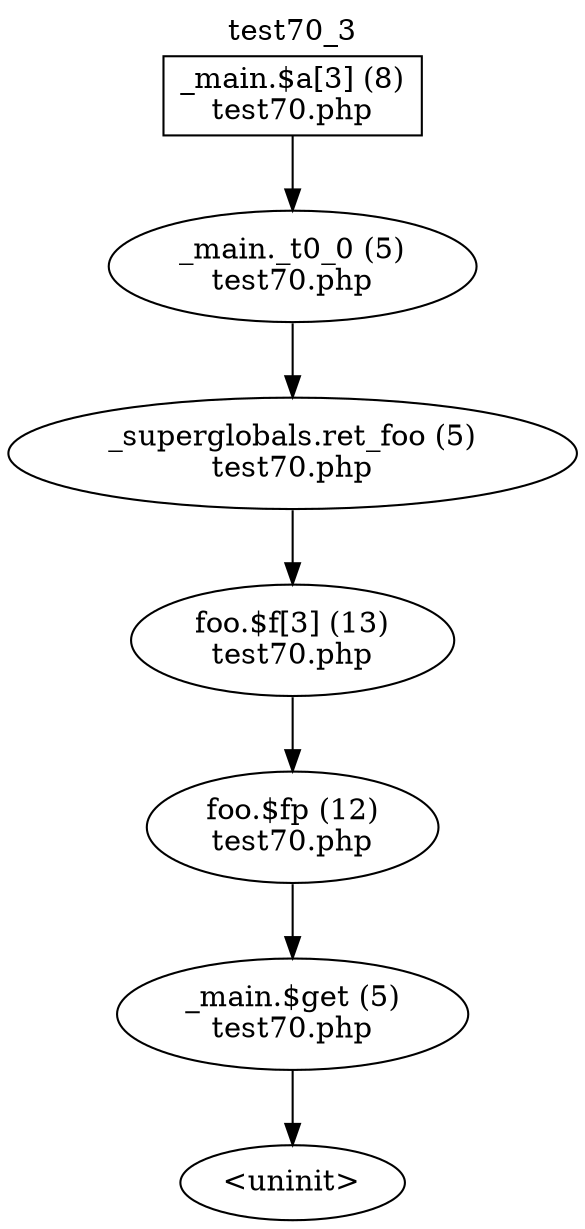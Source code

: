digraph cfg {
  label="test70_3";
  labelloc=t;
  n1 [shape=box, label="_main.$a[3] (8)\ntest70.php"];
  n2 [shape=ellipse, label="_main._t0_0 (5)\ntest70.php"];
  n3 [shape=ellipse, label="_superglobals.ret_foo (5)\ntest70.php"];
  n4 [shape=ellipse, label="foo.$f[3] (13)\ntest70.php"];
  n5 [shape=ellipse, label="foo.$fp (12)\ntest70.php"];
  n6 [shape=ellipse, label="_main.$get (5)\ntest70.php"];
  n7 [shape=ellipse, label="<uninit>"];
  n1 -> n2;
  n2 -> n3;
  n3 -> n4;
  n4 -> n5;
  n5 -> n6;
  n6 -> n7;
}
